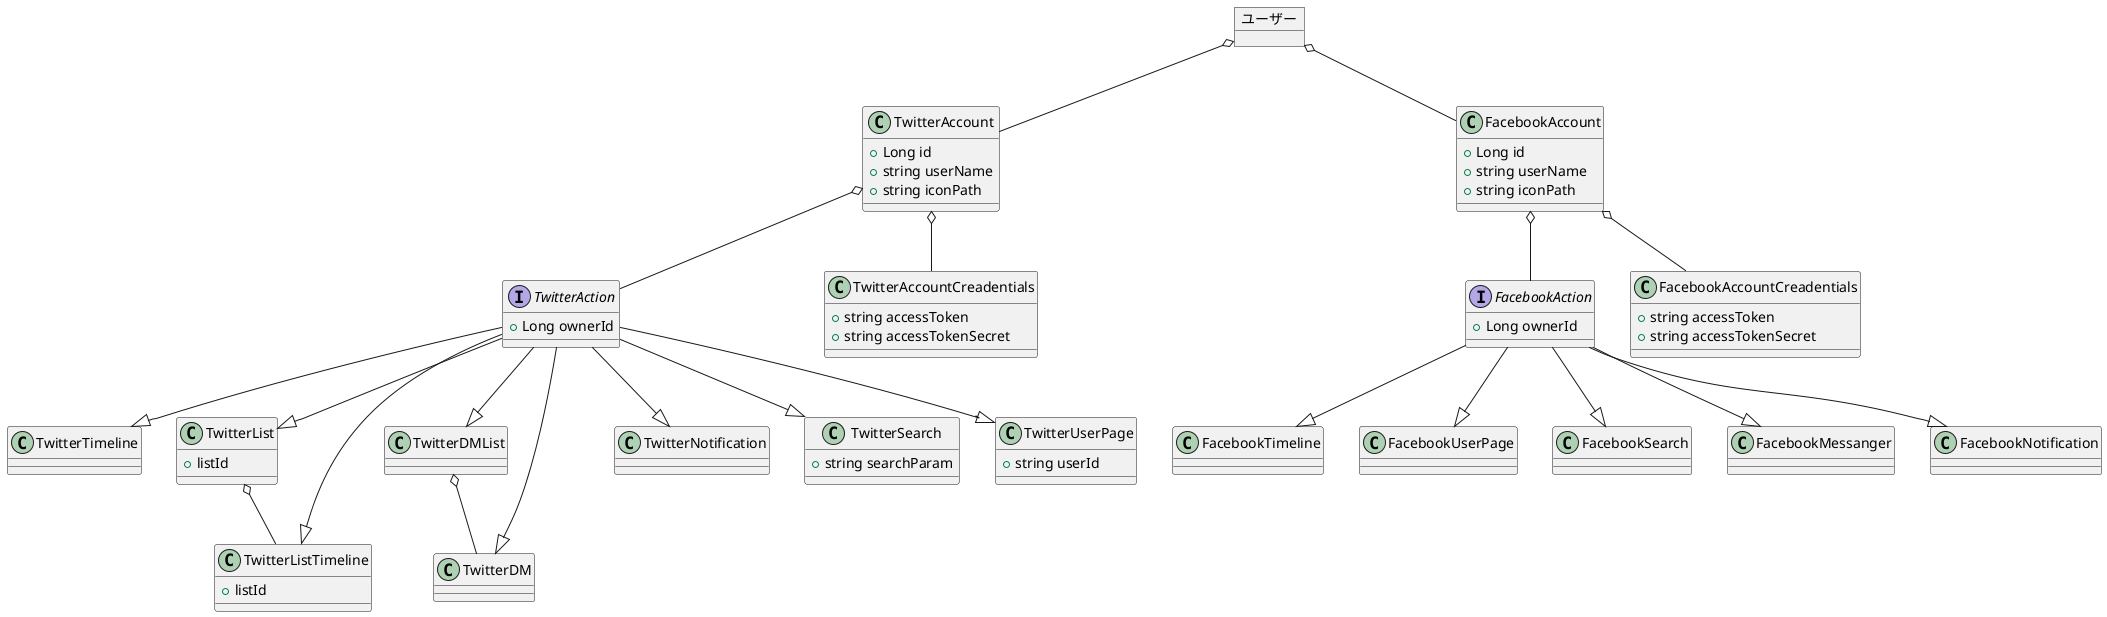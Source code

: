 @startuml ドメインモデル

object ユーザー
interface TwitterAction {
    + Long ownerId
}
interface FacebookAction {
    + Long ownerId
}

class TwitterAccount {
    + Long id
    + string userName
    + string iconPath
}

class TwitterAccountCreadentials{
    + string accessToken
    + string accessTokenSecret
}

class TwitterTimeline {

}
class TwitterList {
    + listId
}
class TwitterListTimeline {
    + listId
}
class TwitterDMList {

}
class TwitterDM {

}
class TwitterNotification {

}
class TwitterSearch {
    + string searchParam
}
class TwitterUserPage {
    + string userId
}
class FacebookAccount {
    + Long id
    + string userName
    + string iconPath
}

class FacebookAccountCreadentials{
    + string accessToken
    + string accessTokenSecret
}
class FacebookTimeline {

}
class FacebookUserPage {

}
class FacebookSearch {

}
class FacebookMessanger {

}
class FacebookNotification {

}

ユーザー o-- TwitterAccount
ユーザー o-- FacebookAccount
TwitterAccount o-- TwitterAction
TwitterAccount o-- TwitterAccountCreadentials
TwitterAction --|> TwitterTimeline
TwitterAction --|> TwitterList
TwitterAction --|> TwitterListTimeline
TwitterList o-- TwitterListTimeline
TwitterAction --|> TwitterDMList
TwitterAction --|> TwitterDM
TwitterDMList o-- TwitterDM
TwitterAction --|> TwitterNotification
TwitterAction --|> TwitterSearch
TwitterAction --|> TwitterUserPage
FacebookAccount o-- FacebookAction
FacebookAccount o-- FacebookAccountCreadentials
FacebookAction --|> FacebookTimeline
FacebookAction --|> FacebookMessanger
FacebookAction --|> FacebookNotification
FacebookAction --|> FacebookSearch
FacebookAction --|> FacebookUserPage

@enduml
